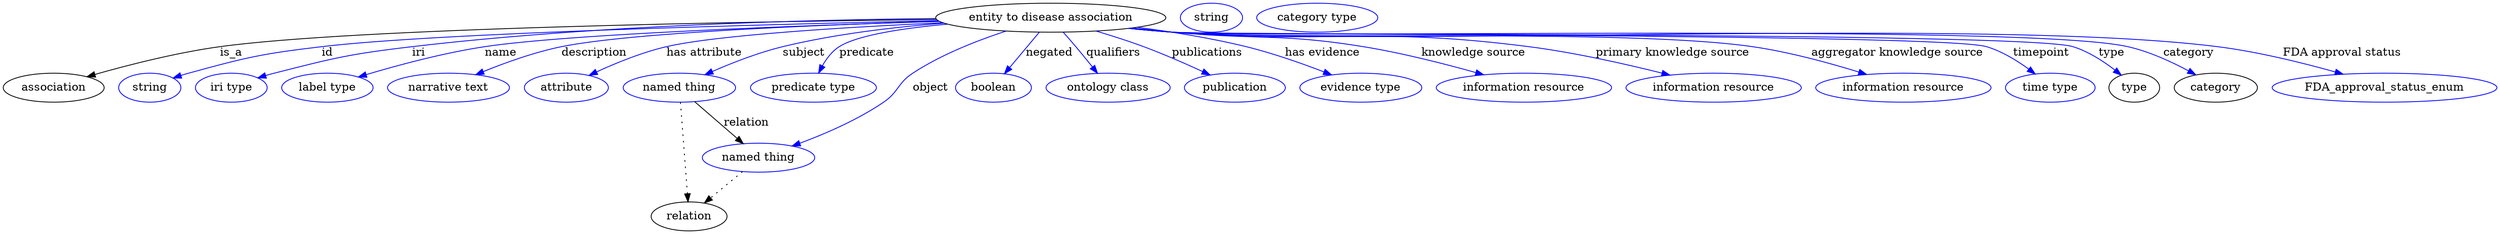 digraph {
	graph [bb="0,0,3085.5,283"];
	node [label="\N"];
	"entity to disease association"	[height=0.5,
		label="entity to disease association",
		pos="1295.4,265",
		width=3.9538];
	association	[height=0.5,
		pos="62.394,178",
		width=1.7332];
	"entity to disease association" -> association	[label=is_a,
		lp="282.39,221.5",
		pos="e,103.74,191.68 1154.1,262.75 913.7,260.02 435.09,251.83 268.39,229 214.84,221.67 154.92,206.29 113.57,194.51"];
	id	[color=blue,
		height=0.5,
		label=string,
		pos="181.39,178",
		width=1.0652];
	"entity to disease association" -> id	[color=blue,
		label=id,
		lp="401.39,221.5",
		pos="e,210.37,190.01 1156,261.29 940.85,256.64 537.51,245.98 394.39,229 320.13,220.19 301.49,215.87 229.39,196 226.28,195.14 223.08,194.18 \
219.88,193.17",
		style=solid];
	iri	[color=blue,
		height=0.5,
		label="iri type",
		pos="282.39,178",
		width=1.2277];
	"entity to disease association" -> iri	[color=blue,
		label=iri,
		lp="514.39,221.5",
		pos="e,315.3,190.23 1153.1,263.94 994.69,262.41 731.41,255.56 506.39,229 429.53,219.93 410.38,215.19 335.39,196 332.02,195.14 328.54,\
194.18 325.05,193.17",
		style=solid];
	name	[color=blue,
		height=0.5,
		label="label type",
		pos="401.39,178",
		width=1.5707];
	"entity to disease association" -> name	[color=blue,
		label=name,
		lp="616.39,221.5",
		pos="e,439.77,191.29 1157.6,260.38 985.45,255.27 700.76,244.8 596.39,229 545.53,221.3 488.7,205.93 449.57,194.25",
		style=solid];
	description	[color=blue,
		height=0.5,
		label="narrative text",
		pos="551.39,178",
		width=2.0943];
	"entity to disease association" -> description	[color=blue,
		label=description,
		lp="730.89,221.5",
		pos="e,584.88,194.13 1157.1,260.6 1006.7,256.08 776.27,246.55 690.39,229 657.27,222.23 621.41,209.18 594.41,198.11",
		style=solid];
	"has attribute"	[color=blue,
		height=0.5,
		label=attribute,
		pos="696.39,178",
		width=1.4443];
	"entity to disease association" -> "has attribute"	[color=blue,
		label="has attribute",
		lp="867.39,221.5",
		pos="e,724.63,193.33 1161.6,258.76 1044.3,253.31 882.91,243.53 820.39,229 790.26,221.99 757.88,208.73 733.77,197.62",
		style=solid];
	subject	[color=blue,
		height=0.5,
		label="named thing",
		pos="836.39,178",
		width=1.9318];
	"entity to disease association" -> subject	[color=blue,
		label=subject,
		lp="990.39,221.5",
		pos="e,867.98,194.08 1163.5,258.15 1102.3,253.38 1029,244.72 964.39,229 934.42,221.7 902.06,209.01 877.38,198.25",
		style=solid];
	predicate	[color=blue,
		height=0.5,
		label="predicate type",
		pos="1002.4,178",
		width=2.1665];
	"entity to disease association" -> predicate	[color=blue,
		label=predicate,
		lp="1068.4,221.5",
		pos="e,1008.9,196.2 1167.7,256.93 1113.2,251.88 1056.9,243.34 1034.4,229 1025.5,223.33 1018.6,214.19 1013.5,205.27",
		style=solid];
	object	[color=blue,
		height=0.5,
		label="named thing",
		pos="934.39,91",
		width=1.9318];
	"entity to disease association" -> object	[color=blue,
		label=object,
		lp="1147.4,178",
		pos="e,976.03,105.47 1240.6,248.36 1205.9,236.98 1161,219.45 1125.4,196 1106.5,183.54 1108.1,172.77 1089.4,160 1057.3,138.07 1017,120.64 \
985.5,108.92",
		style=solid];
	negated	[color=blue,
		height=0.5,
		label=boolean,
		pos="1225.4,178",
		width=1.2999];
	"entity to disease association" -> negated	[color=blue,
		label=negated,
		lp="1294.4,221.5",
		pos="e,1238.8,195.31 1281.2,246.8 1270.9,234.23 1256.7,217.01 1245.2,203.08",
		style=solid];
	qualifiers	[color=blue,
		height=0.5,
		label="ontology class",
		pos="1366.4,178",
		width=2.1304];
	"entity to disease association" -> qualifiers	[color=blue,
		label=qualifiers,
		lp="1373.9,221.5",
		pos="e,1353.7,195.93 1311.6,246.79 1316.8,241.2 1322.4,234.91 1327.4,229 1334.1,221.01 1341.3,212.07 1347.5,203.97",
		style=solid];
	publications	[color=blue,
		height=0.5,
		label=publication,
		pos="1523.4,178",
		width=1.7332];
	"entity to disease association" -> publications	[color=blue,
		label=publications,
		lp="1490.4,221.5",
		pos="e,1492.9,193.86 1352.2,248.42 1371.2,242.8 1392.4,236.08 1411.4,229 1435.8,219.91 1462.4,208.1 1483.6,198.24",
		style=solid];
	"has evidence"	[color=blue,
		height=0.5,
		label="evidence type",
		pos="1679.4,178",
		width=2.0943];
	"entity to disease association" -> "has evidence"	[color=blue,
		label="has evidence",
		lp="1632.9,221.5",
		pos="e,1643.5,193.96 1403,253.14 1445.6,247.65 1494.6,239.8 1538.4,229 1571,220.96 1606.5,208.31 1633.8,197.75",
		style=solid];
	"knowledge source"	[color=blue,
		height=0.5,
		label="information resource",
		pos="1881.4,178",
		width=3.015];
	"entity to disease association" -> "knowledge source"	[color=blue,
		label="knowledge source",
		lp="1819.9,221.5",
		pos="e,1831.8,194.03 1395.9,252.25 1413.1,250.39 1430.7,248.57 1447.4,247 1552.1,237.15 1579.6,245.94 1683.4,229 1730.7,221.29 1783.2,\
207.8 1822.2,196.77",
		style=solid];
	"primary knowledge source"	[color=blue,
		height=0.5,
		label="information resource",
		pos="2116.4,178",
		width=3.015];
	"entity to disease association" -> "primary knowledge source"	[color=blue,
		label="primary knowledge source",
		lp="2066.4,221.5",
		pos="e,2062,193.73 1393.8,251.97 1411.6,250.08 1430.1,248.32 1447.4,247 1643,232.09 1693.8,254.11 1888.4,229 1944.4,221.78 2006.9,207.61 \
2052.3,196.2",
		style=solid];
	"aggregator knowledge source"	[color=blue,
		height=0.5,
		label="information resource",
		pos="2351.4,178",
		width=3.015];
	"entity to disease association" -> "aggregator knowledge source"	[color=blue,
		label="aggregator knowledge source",
		lp="2344.9,221.5",
		pos="e,2306.2,194.4 1393,251.82 1411.1,249.93 1429.8,248.2 1447.4,247 1606.6,236.12 2007.4,251.88 2165.4,229 2210.2,222.52 2259.6,208.92 \
2296.2,197.54",
		style=solid];
	timepoint	[color=blue,
		height=0.5,
		label="time type",
		pos="2533.4,178",
		width=1.5346];
	"entity to disease association" -> timepoint	[color=blue,
		label=timepoint,
		lp="2523.4,221.5",
		pos="e,2515,194.99 1392.6,251.76 1410.8,249.86 1429.6,248.15 1447.4,247 1503.3,243.38 2401.8,245.23 2455.4,229 2474,223.37 2492.4,211.9 \
2506.7,201.37",
		style=solid];
	type	[height=0.5,
		pos="2637.4,178",
		width=0.86659];
	"entity to disease association" -> type	[color=blue,
		label=type,
		lp="2610.4,221.5",
		pos="e,2621.6,193.55 1392.2,251.78 1410.5,249.86 1429.5,248.14 1447.4,247 1509.2,243.05 2503.2,247.43 2562.4,229 2581.2,223.14 2599.6,\
210.95 2613.5,200.08",
		style=solid];
	category	[height=0.5,
		pos="2738.4,178",
		width=1.4263];
	"entity to disease association" -> category	[color=blue,
		label=category,
		lp="2705.9,221.5",
		pos="e,2713.7,194.07 1392.2,251.77 1410.5,249.85 1429.5,248.13 1447.4,247 1578.6,238.68 2502.2,258.25 2630.4,229 2656.6,223.02 2684.1,\
210.21 2704.7,199.05",
		style=solid];
	"FDA approval status"	[color=blue,
		height=0.5,
		label=FDA_approval_status_enum,
		pos="2946.4,178",
		width=3.8635];
	"entity to disease association" -> "FDA approval status"	[color=blue,
		label="FDA approval status",
		lp="2894.9,221.5",
		pos="e,2895.6,194.78 1392.2,251.75 1410.5,249.83 1429.5,248.12 1447.4,247 1734.4,229 2456.1,265.3 2741.4,229 2790.7,222.72 2845.4,209.03 \
2885.9,197.56",
		style=solid];
	subject -> object	[label=relation,
		lp="919.39,134.5",
		pos="e,915.56,108.34 855.29,160.61 870.2,147.68 891.19,129.47 907.8,115.07"];
	relation	[height=0.5,
		pos="848.39,18",
		width=1.2999];
	subject -> relation	[pos="e,847.09,36.188 837.7,159.79 839.78,132.48 843.84,78.994 846.31,46.38",
		style=dotted];
	object -> relation	[pos="e,867.35,34.647 914.45,73.533 902.81,63.922 887.97,51.669 875.3,41.213",
		style=dotted];
	association_type	[color=blue,
		height=0.5,
		label=string,
		pos="1494.4,265",
		width=1.0652];
	association_category	[color=blue,
		height=0.5,
		label="category type",
		pos="1625.4,265",
		width=2.0762];
}
